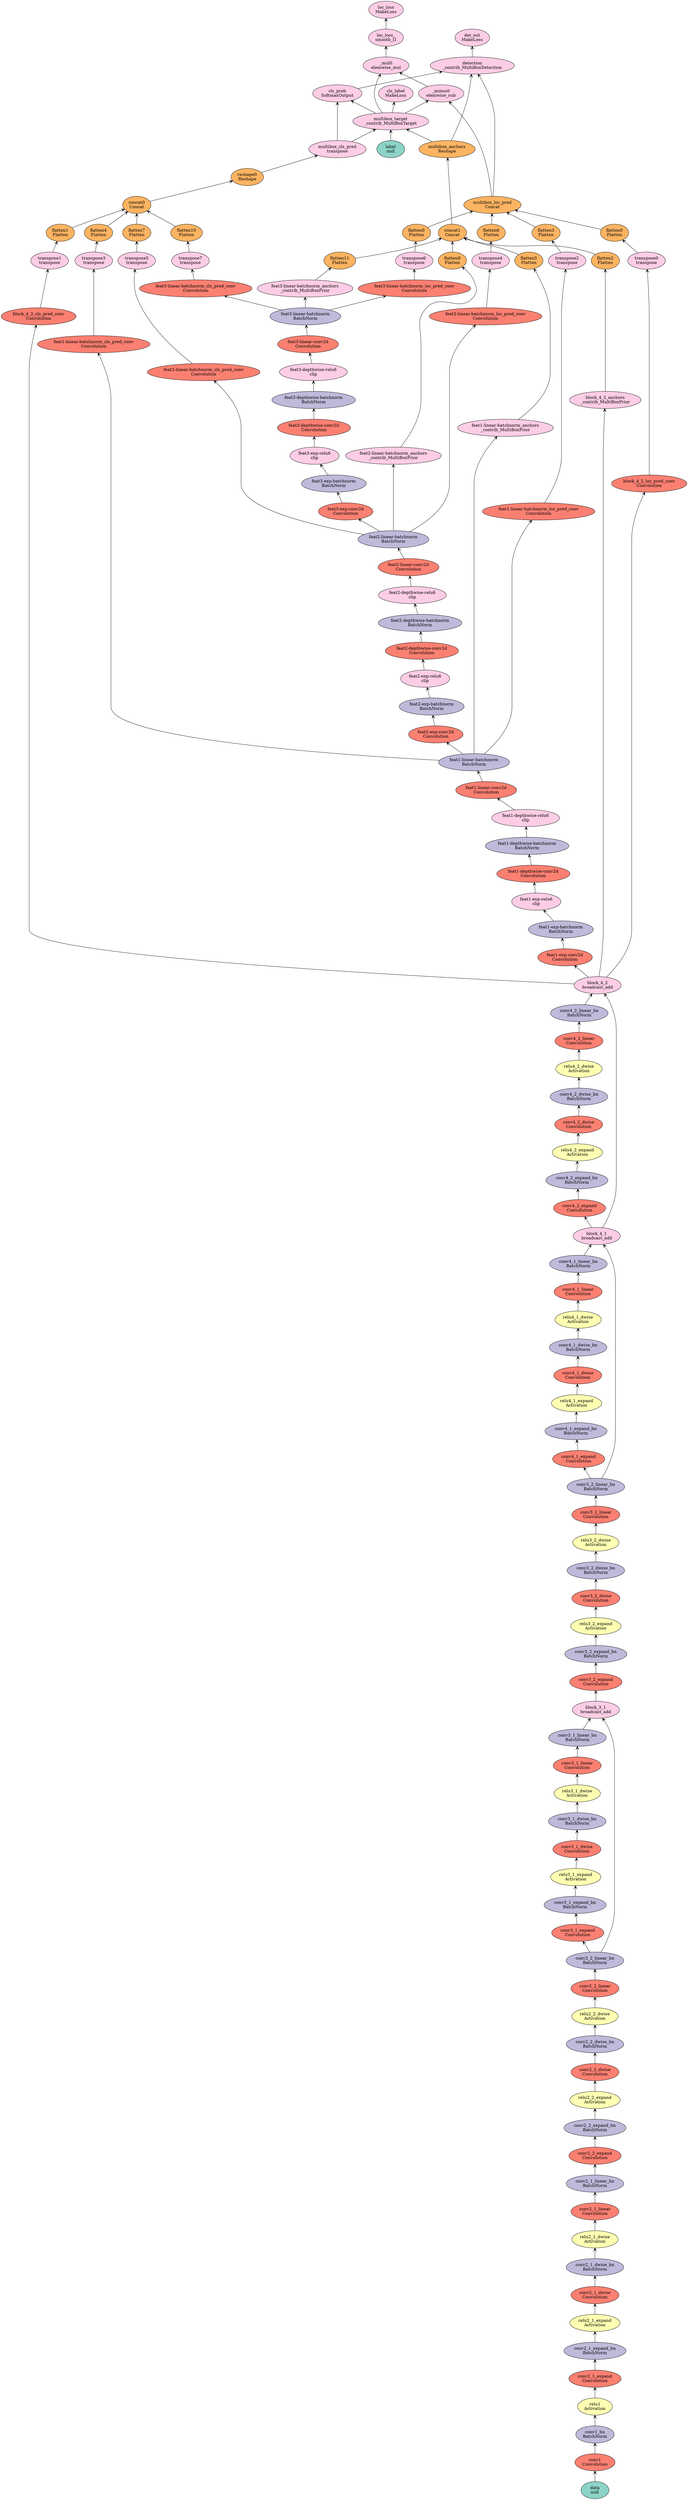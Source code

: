 digraph "mobilenet-v2" {
	data [label="data
null" fillcolor="#8dd3c7" fixedsize=false height=0.8034 hide_weights=true shape=oval style=filled width=1.3]
	conv1 [label="conv1
Convolution" fillcolor="#fb8072" fixedsize=false height=0.8034 hide_weights=true shape=oval style=filled width=1.3]
	conv1_bn [label="conv1_bn
BatchNorm" fillcolor="#bebada" fixedsize=false height=0.8034 hide_weights=true shape=oval style=filled width=1.3]
	relu1 [label="relu1
Activation" fillcolor="#ffffb3" fixedsize=false height=0.8034 hide_weights=true shape=oval style=filled width=1.3]
	conv2_1_expand [label="conv2_1_expand
Convolution" fillcolor="#fb8072" fixedsize=false height=0.8034 hide_weights=true shape=oval style=filled width=1.3]
	conv2_1_expand_bn [label="conv2_1_expand_bn
BatchNorm" fillcolor="#bebada" fixedsize=false height=0.8034 hide_weights=true shape=oval style=filled width=1.3]
	relu2_1_expand [label="relu2_1_expand
Activation" fillcolor="#ffffb3" fixedsize=false height=0.8034 hide_weights=true shape=oval style=filled width=1.3]
	conv2_1_dwise [label="conv2_1_dwise
Convolution" fillcolor="#fb8072" fixedsize=false height=0.8034 hide_weights=true shape=oval style=filled width=1.3]
	conv2_1_dwise_bn [label="conv2_1_dwise_bn
BatchNorm" fillcolor="#bebada" fixedsize=false height=0.8034 hide_weights=true shape=oval style=filled width=1.3]
	relu2_1_dwise [label="relu2_1_dwise
Activation" fillcolor="#ffffb3" fixedsize=false height=0.8034 hide_weights=true shape=oval style=filled width=1.3]
	conv2_1_linear [label="conv2_1_linear
Convolution" fillcolor="#fb8072" fixedsize=false height=0.8034 hide_weights=true shape=oval style=filled width=1.3]
	conv2_1_linear_bn [label="conv2_1_linear_bn
BatchNorm" fillcolor="#bebada" fixedsize=false height=0.8034 hide_weights=true shape=oval style=filled width=1.3]
	conv2_2_expand [label="conv2_2_expand
Convolution" fillcolor="#fb8072" fixedsize=false height=0.8034 hide_weights=true shape=oval style=filled width=1.3]
	conv2_2_expand_bn [label="conv2_2_expand_bn
BatchNorm" fillcolor="#bebada" fixedsize=false height=0.8034 hide_weights=true shape=oval style=filled width=1.3]
	relu2_2_expand [label="relu2_2_expand
Activation" fillcolor="#ffffb3" fixedsize=false height=0.8034 hide_weights=true shape=oval style=filled width=1.3]
	conv2_2_dwise [label="conv2_2_dwise
Convolution" fillcolor="#fb8072" fixedsize=false height=0.8034 hide_weights=true shape=oval style=filled width=1.3]
	conv2_2_dwise_bn [label="conv2_2_dwise_bn
BatchNorm" fillcolor="#bebada" fixedsize=false height=0.8034 hide_weights=true shape=oval style=filled width=1.3]
	relu2_2_dwise [label="relu2_2_dwise
Activation" fillcolor="#ffffb3" fixedsize=false height=0.8034 hide_weights=true shape=oval style=filled width=1.3]
	conv2_2_linear [label="conv2_2_linear
Convolution" fillcolor="#fb8072" fixedsize=false height=0.8034 hide_weights=true shape=oval style=filled width=1.3]
	conv2_2_linear_bn [label="conv2_2_linear_bn
BatchNorm" fillcolor="#bebada" fixedsize=false height=0.8034 hide_weights=true shape=oval style=filled width=1.3]
	conv3_1_expand [label="conv3_1_expand
Convolution" fillcolor="#fb8072" fixedsize=false height=0.8034 hide_weights=true shape=oval style=filled width=1.3]
	conv3_1_expand_bn [label="conv3_1_expand_bn
BatchNorm" fillcolor="#bebada" fixedsize=false height=0.8034 hide_weights=true shape=oval style=filled width=1.3]
	relu3_1_expand [label="relu3_1_expand
Activation" fillcolor="#ffffb3" fixedsize=false height=0.8034 hide_weights=true shape=oval style=filled width=1.3]
	conv3_1_dwise [label="conv3_1_dwise
Convolution" fillcolor="#fb8072" fixedsize=false height=0.8034 hide_weights=true shape=oval style=filled width=1.3]
	conv3_1_dwise_bn [label="conv3_1_dwise_bn
BatchNorm" fillcolor="#bebada" fixedsize=false height=0.8034 hide_weights=true shape=oval style=filled width=1.3]
	relu3_1_dwise [label="relu3_1_dwise
Activation" fillcolor="#ffffb3" fixedsize=false height=0.8034 hide_weights=true shape=oval style=filled width=1.3]
	conv3_1_linear [label="conv3_1_linear
Convolution" fillcolor="#fb8072" fixedsize=false height=0.8034 hide_weights=true shape=oval style=filled width=1.3]
	conv3_1_linear_bn [label="conv3_1_linear_bn
BatchNorm" fillcolor="#bebada" fixedsize=false height=0.8034 hide_weights=true shape=oval style=filled width=1.3]
	block_3_1 [label="block_3_1
broadcast_add" fillcolor="#fccde5" fixedsize=false height=0.8034 hide_weights=true shape=oval style=filled width=1.3]
	conv3_2_expand [label="conv3_2_expand
Convolution" fillcolor="#fb8072" fixedsize=false height=0.8034 hide_weights=true shape=oval style=filled width=1.3]
	conv3_2_expand_bn [label="conv3_2_expand_bn
BatchNorm" fillcolor="#bebada" fixedsize=false height=0.8034 hide_weights=true shape=oval style=filled width=1.3]
	relu3_2_expand [label="relu3_2_expand
Activation" fillcolor="#ffffb3" fixedsize=false height=0.8034 hide_weights=true shape=oval style=filled width=1.3]
	conv3_2_dwise [label="conv3_2_dwise
Convolution" fillcolor="#fb8072" fixedsize=false height=0.8034 hide_weights=true shape=oval style=filled width=1.3]
	conv3_2_dwise_bn [label="conv3_2_dwise_bn
BatchNorm" fillcolor="#bebada" fixedsize=false height=0.8034 hide_weights=true shape=oval style=filled width=1.3]
	relu3_2_dwise [label="relu3_2_dwise
Activation" fillcolor="#ffffb3" fixedsize=false height=0.8034 hide_weights=true shape=oval style=filled width=1.3]
	conv3_2_linear [label="conv3_2_linear
Convolution" fillcolor="#fb8072" fixedsize=false height=0.8034 hide_weights=true shape=oval style=filled width=1.3]
	conv3_2_linear_bn [label="conv3_2_linear_bn
BatchNorm" fillcolor="#bebada" fixedsize=false height=0.8034 hide_weights=true shape=oval style=filled width=1.3]
	conv4_1_expand [label="conv4_1_expand
Convolution" fillcolor="#fb8072" fixedsize=false height=0.8034 hide_weights=true shape=oval style=filled width=1.3]
	conv4_1_expand_bn [label="conv4_1_expand_bn
BatchNorm" fillcolor="#bebada" fixedsize=false height=0.8034 hide_weights=true shape=oval style=filled width=1.3]
	relu4_1_expand [label="relu4_1_expand
Activation" fillcolor="#ffffb3" fixedsize=false height=0.8034 hide_weights=true shape=oval style=filled width=1.3]
	conv4_1_dwise [label="conv4_1_dwise
Convolution" fillcolor="#fb8072" fixedsize=false height=0.8034 hide_weights=true shape=oval style=filled width=1.3]
	conv4_1_dwise_bn [label="conv4_1_dwise_bn
BatchNorm" fillcolor="#bebada" fixedsize=false height=0.8034 hide_weights=true shape=oval style=filled width=1.3]
	relu4_1_dwise [label="relu4_1_dwise
Activation" fillcolor="#ffffb3" fixedsize=false height=0.8034 hide_weights=true shape=oval style=filled width=1.3]
	conv4_1_linear [label="conv4_1_linear
Convolution" fillcolor="#fb8072" fixedsize=false height=0.8034 hide_weights=true shape=oval style=filled width=1.3]
	conv4_1_linear_bn [label="conv4_1_linear_bn
BatchNorm" fillcolor="#bebada" fixedsize=false height=0.8034 hide_weights=true shape=oval style=filled width=1.3]
	block_4_1 [label="block_4_1
broadcast_add" fillcolor="#fccde5" fixedsize=false height=0.8034 hide_weights=true shape=oval style=filled width=1.3]
	conv4_2_expand [label="conv4_2_expand
Convolution" fillcolor="#fb8072" fixedsize=false height=0.8034 hide_weights=true shape=oval style=filled width=1.3]
	conv4_2_expand_bn [label="conv4_2_expand_bn
BatchNorm" fillcolor="#bebada" fixedsize=false height=0.8034 hide_weights=true shape=oval style=filled width=1.3]
	relu4_2_expand [label="relu4_2_expand
Activation" fillcolor="#ffffb3" fixedsize=false height=0.8034 hide_weights=true shape=oval style=filled width=1.3]
	conv4_2_dwise [label="conv4_2_dwise
Convolution" fillcolor="#fb8072" fixedsize=false height=0.8034 hide_weights=true shape=oval style=filled width=1.3]
	conv4_2_dwise_bn [label="conv4_2_dwise_bn
BatchNorm" fillcolor="#bebada" fixedsize=false height=0.8034 hide_weights=true shape=oval style=filled width=1.3]
	relu4_2_dwise [label="relu4_2_dwise
Activation" fillcolor="#ffffb3" fixedsize=false height=0.8034 hide_weights=true shape=oval style=filled width=1.3]
	conv4_2_linear [label="conv4_2_linear
Convolution" fillcolor="#fb8072" fixedsize=false height=0.8034 hide_weights=true shape=oval style=filled width=1.3]
	conv4_2_linear_bn [label="conv4_2_linear_bn
BatchNorm" fillcolor="#bebada" fixedsize=false height=0.8034 hide_weights=true shape=oval style=filled width=1.3]
	block_4_2 [label="block_4_2
broadcast_add" fillcolor="#fccde5" fixedsize=false height=0.8034 hide_weights=true shape=oval style=filled width=1.3]
	block_4_2_cls_pred_conv [label="block_4_2_cls_pred_conv
Convolution" fillcolor="#fb8072" fixedsize=false height=0.8034 hide_weights=true shape=oval style=filled width=1.3]
	transpose1 [label="transpose1
transpose" fillcolor="#fccde5" fixedsize=false height=0.8034 hide_weights=true shape=oval style=filled width=1.3]
	flatten1 [label="flatten1
Flatten" fillcolor="#fdb462" fixedsize=false height=0.8034 hide_weights=true shape=oval style=filled width=1.3]
	"feat1-exp-conv2d" [label="feat1-exp-conv2d
Convolution" fillcolor="#fb8072" fixedsize=false height=0.8034 hide_weights=true shape=oval style=filled width=1.3]
	"feat1-exp-batchnorm" [label="feat1-exp-batchnorm
BatchNorm" fillcolor="#bebada" fixedsize=false height=0.8034 hide_weights=true shape=oval style=filled width=1.3]
	"feat1-exp-relu6" [label="feat1-exp-relu6
clip" fillcolor="#fccde5" fixedsize=false height=0.8034 hide_weights=true shape=oval style=filled width=1.3]
	"feat1-depthwise-conv2d" [label="feat1-depthwise-conv2d
Convolution" fillcolor="#fb8072" fixedsize=false height=0.8034 hide_weights=true shape=oval style=filled width=1.3]
	"feat1-depthwise-batchnorm" [label="feat1-depthwise-batchnorm
BatchNorm" fillcolor="#bebada" fixedsize=false height=0.8034 hide_weights=true shape=oval style=filled width=1.3]
	"feat1-depthwise-relu6" [label="feat1-depthwise-relu6
clip" fillcolor="#fccde5" fixedsize=false height=0.8034 hide_weights=true shape=oval style=filled width=1.3]
	"feat1-linear-conv2d" [label="feat1-linear-conv2d
Convolution" fillcolor="#fb8072" fixedsize=false height=0.8034 hide_weights=true shape=oval style=filled width=1.3]
	"feat1-linear-batchnorm" [label="feat1-linear-batchnorm
BatchNorm" fillcolor="#bebada" fixedsize=false height=0.8034 hide_weights=true shape=oval style=filled width=1.3]
	"feat1-linear-batchnorm_cls_pred_conv" [label="feat1-linear-batchnorm_cls_pred_conv
Convolution" fillcolor="#fb8072" fixedsize=false height=0.8034 hide_weights=true shape=oval style=filled width=1.3]
	transpose3 [label="transpose3
transpose" fillcolor="#fccde5" fixedsize=false height=0.8034 hide_weights=true shape=oval style=filled width=1.3]
	flatten4 [label="flatten4
Flatten" fillcolor="#fdb462" fixedsize=false height=0.8034 hide_weights=true shape=oval style=filled width=1.3]
	"feat2-exp-conv2d" [label="feat2-exp-conv2d
Convolution" fillcolor="#fb8072" fixedsize=false height=0.8034 hide_weights=true shape=oval style=filled width=1.3]
	"feat2-exp-batchnorm" [label="feat2-exp-batchnorm
BatchNorm" fillcolor="#bebada" fixedsize=false height=0.8034 hide_weights=true shape=oval style=filled width=1.3]
	"feat2-exp-relu6" [label="feat2-exp-relu6
clip" fillcolor="#fccde5" fixedsize=false height=0.8034 hide_weights=true shape=oval style=filled width=1.3]
	"feat2-depthwise-conv2d" [label="feat2-depthwise-conv2d
Convolution" fillcolor="#fb8072" fixedsize=false height=0.8034 hide_weights=true shape=oval style=filled width=1.3]
	"feat2-depthwise-batchnorm" [label="feat2-depthwise-batchnorm
BatchNorm" fillcolor="#bebada" fixedsize=false height=0.8034 hide_weights=true shape=oval style=filled width=1.3]
	"feat2-depthwise-relu6" [label="feat2-depthwise-relu6
clip" fillcolor="#fccde5" fixedsize=false height=0.8034 hide_weights=true shape=oval style=filled width=1.3]
	"feat2-linear-conv2d" [label="feat2-linear-conv2d
Convolution" fillcolor="#fb8072" fixedsize=false height=0.8034 hide_weights=true shape=oval style=filled width=1.3]
	"feat2-linear-batchnorm" [label="feat2-linear-batchnorm
BatchNorm" fillcolor="#bebada" fixedsize=false height=0.8034 hide_weights=true shape=oval style=filled width=1.3]
	"feat2-linear-batchnorm_cls_pred_conv" [label="feat2-linear-batchnorm_cls_pred_conv
Convolution" fillcolor="#fb8072" fixedsize=false height=0.8034 hide_weights=true shape=oval style=filled width=1.3]
	transpose5 [label="transpose5
transpose" fillcolor="#fccde5" fixedsize=false height=0.8034 hide_weights=true shape=oval style=filled width=1.3]
	flatten7 [label="flatten7
Flatten" fillcolor="#fdb462" fixedsize=false height=0.8034 hide_weights=true shape=oval style=filled width=1.3]
	"feat3-exp-conv2d" [label="feat3-exp-conv2d
Convolution" fillcolor="#fb8072" fixedsize=false height=0.8034 hide_weights=true shape=oval style=filled width=1.3]
	"feat3-exp-batchnorm" [label="feat3-exp-batchnorm
BatchNorm" fillcolor="#bebada" fixedsize=false height=0.8034 hide_weights=true shape=oval style=filled width=1.3]
	"feat3-exp-relu6" [label="feat3-exp-relu6
clip" fillcolor="#fccde5" fixedsize=false height=0.8034 hide_weights=true shape=oval style=filled width=1.3]
	"feat3-depthwise-conv2d" [label="feat3-depthwise-conv2d
Convolution" fillcolor="#fb8072" fixedsize=false height=0.8034 hide_weights=true shape=oval style=filled width=1.3]
	"feat3-depthwise-batchnorm" [label="feat3-depthwise-batchnorm
BatchNorm" fillcolor="#bebada" fixedsize=false height=0.8034 hide_weights=true shape=oval style=filled width=1.3]
	"feat3-depthwise-relu6" [label="feat3-depthwise-relu6
clip" fillcolor="#fccde5" fixedsize=false height=0.8034 hide_weights=true shape=oval style=filled width=1.3]
	"feat3-linear-conv2d" [label="feat3-linear-conv2d
Convolution" fillcolor="#fb8072" fixedsize=false height=0.8034 hide_weights=true shape=oval style=filled width=1.3]
	"feat3-linear-batchnorm" [label="feat3-linear-batchnorm
BatchNorm" fillcolor="#bebada" fixedsize=false height=0.8034 hide_weights=true shape=oval style=filled width=1.3]
	"feat3-linear-batchnorm_cls_pred_conv" [label="feat3-linear-batchnorm_cls_pred_conv
Convolution" fillcolor="#fb8072" fixedsize=false height=0.8034 hide_weights=true shape=oval style=filled width=1.3]
	transpose7 [label="transpose7
transpose" fillcolor="#fccde5" fixedsize=false height=0.8034 hide_weights=true shape=oval style=filled width=1.3]
	flatten10 [label="flatten10
Flatten" fillcolor="#fdb462" fixedsize=false height=0.8034 hide_weights=true shape=oval style=filled width=1.3]
	concat0 [label="concat0
Concat" fillcolor="#fdb462" fixedsize=false height=0.8034 hide_weights=true shape=oval style=filled width=1.3]
	reshape0 [label="reshape0
Reshape" fillcolor="#fdb462" fixedsize=false height=0.8034 hide_weights=true shape=oval style=filled width=1.3]
	multibox_cls_pred [label="multibox_cls_pred
transpose" fillcolor="#fccde5" fixedsize=false height=0.8034 hide_weights=true shape=oval style=filled width=1.3]
	block_4_2_anchors [label="block_4_2_anchors
_contrib_MultiBoxPrior" fillcolor="#fccde5" fixedsize=false height=0.8034 hide_weights=true shape=oval style=filled width=1.3]
	flatten2 [label="flatten2
Flatten" fillcolor="#fdb462" fixedsize=false height=0.8034 hide_weights=true shape=oval style=filled width=1.3]
	"feat1-linear-batchnorm_anchors" [label="feat1-linear-batchnorm_anchors
_contrib_MultiBoxPrior" fillcolor="#fccde5" fixedsize=false height=0.8034 hide_weights=true shape=oval style=filled width=1.3]
	flatten5 [label="flatten5
Flatten" fillcolor="#fdb462" fixedsize=false height=0.8034 hide_weights=true shape=oval style=filled width=1.3]
	"feat2-linear-batchnorm_anchors" [label="feat2-linear-batchnorm_anchors
_contrib_MultiBoxPrior" fillcolor="#fccde5" fixedsize=false height=0.8034 hide_weights=true shape=oval style=filled width=1.3]
	flatten8 [label="flatten8
Flatten" fillcolor="#fdb462" fixedsize=false height=0.8034 hide_weights=true shape=oval style=filled width=1.3]
	"feat3-linear-batchnorm_anchors" [label="feat3-linear-batchnorm_anchors
_contrib_MultiBoxPrior" fillcolor="#fccde5" fixedsize=false height=0.8034 hide_weights=true shape=oval style=filled width=1.3]
	flatten11 [label="flatten11
Flatten" fillcolor="#fdb462" fixedsize=false height=0.8034 hide_weights=true shape=oval style=filled width=1.3]
	concat1 [label="concat1
Concat" fillcolor="#fdb462" fixedsize=false height=0.8034 hide_weights=true shape=oval style=filled width=1.3]
	multibox_anchors [label="multibox_anchors
Reshape" fillcolor="#fdb462" fixedsize=false height=0.8034 hide_weights=true shape=oval style=filled width=1.3]
	label [label="label
null" fillcolor="#8dd3c7" fixedsize=false height=0.8034 hide_weights=true shape=oval style=filled width=1.3]
	multibox_target [label="multibox_target
_contrib_MultiBoxTarget" fillcolor="#fccde5" fixedsize=false height=0.8034 hide_weights=true shape=oval style=filled width=1.3]
	cls_prob [label="cls_prob
SoftmaxOutput" fillcolor="#fccde5" fixedsize=false height=0.8034 hide_weights=true shape=oval style=filled width=1.3]
	block_4_2_loc_pred_conv [label="block_4_2_loc_pred_conv
Convolution" fillcolor="#fb8072" fixedsize=false height=0.8034 hide_weights=true shape=oval style=filled width=1.3]
	transpose0 [label="transpose0
transpose" fillcolor="#fccde5" fixedsize=false height=0.8034 hide_weights=true shape=oval style=filled width=1.3]
	flatten0 [label="flatten0
Flatten" fillcolor="#fdb462" fixedsize=false height=0.8034 hide_weights=true shape=oval style=filled width=1.3]
	"feat1-linear-batchnorm_loc_pred_conv" [label="feat1-linear-batchnorm_loc_pred_conv
Convolution" fillcolor="#fb8072" fixedsize=false height=0.8034 hide_weights=true shape=oval style=filled width=1.3]
	transpose2 [label="transpose2
transpose" fillcolor="#fccde5" fixedsize=false height=0.8034 hide_weights=true shape=oval style=filled width=1.3]
	flatten3 [label="flatten3
Flatten" fillcolor="#fdb462" fixedsize=false height=0.8034 hide_weights=true shape=oval style=filled width=1.3]
	"feat2-linear-batchnorm_loc_pred_conv" [label="feat2-linear-batchnorm_loc_pred_conv
Convolution" fillcolor="#fb8072" fixedsize=false height=0.8034 hide_weights=true shape=oval style=filled width=1.3]
	transpose4 [label="transpose4
transpose" fillcolor="#fccde5" fixedsize=false height=0.8034 hide_weights=true shape=oval style=filled width=1.3]
	flatten6 [label="flatten6
Flatten" fillcolor="#fdb462" fixedsize=false height=0.8034 hide_weights=true shape=oval style=filled width=1.3]
	"feat3-linear-batchnorm_loc_pred_conv" [label="feat3-linear-batchnorm_loc_pred_conv
Convolution" fillcolor="#fb8072" fixedsize=false height=0.8034 hide_weights=true shape=oval style=filled width=1.3]
	transpose6 [label="transpose6
transpose" fillcolor="#fccde5" fixedsize=false height=0.8034 hide_weights=true shape=oval style=filled width=1.3]
	flatten9 [label="flatten9
Flatten" fillcolor="#fdb462" fixedsize=false height=0.8034 hide_weights=true shape=oval style=filled width=1.3]
	multibox_loc_pred [label="multibox_loc_pred
Concat" fillcolor="#fdb462" fixedsize=false height=0.8034 hide_weights=true shape=oval style=filled width=1.3]
	_minus0 [label="_minus0
elemwise_sub" fillcolor="#fccde5" fixedsize=false height=0.8034 hide_weights=true shape=oval style=filled width=1.3]
	_mul0 [label="_mul0
elemwise_mul" fillcolor="#fccde5" fixedsize=false height=0.8034 hide_weights=true shape=oval style=filled width=1.3]
	loc_loss_ [label="loc_loss_
smooth_l1" fillcolor="#fccde5" fixedsize=false height=0.8034 hide_weights=true shape=oval style=filled width=1.3]
	loc_loss [label="loc_loss
MakeLoss" fillcolor="#fccde5" fixedsize=false height=0.8034 hide_weights=true shape=oval style=filled width=1.3]
	cls_label [label="cls_label
MakeLoss" fillcolor="#fccde5" fixedsize=false height=0.8034 hide_weights=true shape=oval style=filled width=1.3]
	detection [label="detection
_contrib_MultiBoxDetection" fillcolor="#fccde5" fixedsize=false height=0.8034 hide_weights=true shape=oval style=filled width=1.3]
	det_out [label="det_out
MakeLoss" fillcolor="#fccde5" fixedsize=false height=0.8034 hide_weights=true shape=oval style=filled width=1.3]
	conv1 -> data [arrowtail=open dir=back]
	conv1_bn -> conv1 [arrowtail=open dir=back]
	relu1 -> conv1_bn [arrowtail=open dir=back]
	conv2_1_expand -> relu1 [arrowtail=open dir=back]
	conv2_1_expand_bn -> conv2_1_expand [arrowtail=open dir=back]
	relu2_1_expand -> conv2_1_expand_bn [arrowtail=open dir=back]
	conv2_1_dwise -> relu2_1_expand [arrowtail=open dir=back]
	conv2_1_dwise_bn -> conv2_1_dwise [arrowtail=open dir=back]
	relu2_1_dwise -> conv2_1_dwise_bn [arrowtail=open dir=back]
	conv2_1_linear -> relu2_1_dwise [arrowtail=open dir=back]
	conv2_1_linear_bn -> conv2_1_linear [arrowtail=open dir=back]
	conv2_2_expand -> conv2_1_linear_bn [arrowtail=open dir=back]
	conv2_2_expand_bn -> conv2_2_expand [arrowtail=open dir=back]
	relu2_2_expand -> conv2_2_expand_bn [arrowtail=open dir=back]
	conv2_2_dwise -> relu2_2_expand [arrowtail=open dir=back]
	conv2_2_dwise_bn -> conv2_2_dwise [arrowtail=open dir=back]
	relu2_2_dwise -> conv2_2_dwise_bn [arrowtail=open dir=back]
	conv2_2_linear -> relu2_2_dwise [arrowtail=open dir=back]
	conv2_2_linear_bn -> conv2_2_linear [arrowtail=open dir=back]
	conv3_1_expand -> conv2_2_linear_bn [arrowtail=open dir=back]
	conv3_1_expand_bn -> conv3_1_expand [arrowtail=open dir=back]
	relu3_1_expand -> conv3_1_expand_bn [arrowtail=open dir=back]
	conv3_1_dwise -> relu3_1_expand [arrowtail=open dir=back]
	conv3_1_dwise_bn -> conv3_1_dwise [arrowtail=open dir=back]
	relu3_1_dwise -> conv3_1_dwise_bn [arrowtail=open dir=back]
	conv3_1_linear -> relu3_1_dwise [arrowtail=open dir=back]
	conv3_1_linear_bn -> conv3_1_linear [arrowtail=open dir=back]
	block_3_1 -> conv2_2_linear_bn [arrowtail=open dir=back]
	block_3_1 -> conv3_1_linear_bn [arrowtail=open dir=back]
	conv3_2_expand -> block_3_1 [arrowtail=open dir=back]
	conv3_2_expand_bn -> conv3_2_expand [arrowtail=open dir=back]
	relu3_2_expand -> conv3_2_expand_bn [arrowtail=open dir=back]
	conv3_2_dwise -> relu3_2_expand [arrowtail=open dir=back]
	conv3_2_dwise_bn -> conv3_2_dwise [arrowtail=open dir=back]
	relu3_2_dwise -> conv3_2_dwise_bn [arrowtail=open dir=back]
	conv3_2_linear -> relu3_2_dwise [arrowtail=open dir=back]
	conv3_2_linear_bn -> conv3_2_linear [arrowtail=open dir=back]
	conv4_1_expand -> conv3_2_linear_bn [arrowtail=open dir=back]
	conv4_1_expand_bn -> conv4_1_expand [arrowtail=open dir=back]
	relu4_1_expand -> conv4_1_expand_bn [arrowtail=open dir=back]
	conv4_1_dwise -> relu4_1_expand [arrowtail=open dir=back]
	conv4_1_dwise_bn -> conv4_1_dwise [arrowtail=open dir=back]
	relu4_1_dwise -> conv4_1_dwise_bn [arrowtail=open dir=back]
	conv4_1_linear -> relu4_1_dwise [arrowtail=open dir=back]
	conv4_1_linear_bn -> conv4_1_linear [arrowtail=open dir=back]
	block_4_1 -> conv3_2_linear_bn [arrowtail=open dir=back]
	block_4_1 -> conv4_1_linear_bn [arrowtail=open dir=back]
	conv4_2_expand -> block_4_1 [arrowtail=open dir=back]
	conv4_2_expand_bn -> conv4_2_expand [arrowtail=open dir=back]
	relu4_2_expand -> conv4_2_expand_bn [arrowtail=open dir=back]
	conv4_2_dwise -> relu4_2_expand [arrowtail=open dir=back]
	conv4_2_dwise_bn -> conv4_2_dwise [arrowtail=open dir=back]
	relu4_2_dwise -> conv4_2_dwise_bn [arrowtail=open dir=back]
	conv4_2_linear -> relu4_2_dwise [arrowtail=open dir=back]
	conv4_2_linear_bn -> conv4_2_linear [arrowtail=open dir=back]
	block_4_2 -> block_4_1 [arrowtail=open dir=back]
	block_4_2 -> conv4_2_linear_bn [arrowtail=open dir=back]
	block_4_2_cls_pred_conv -> block_4_2 [arrowtail=open dir=back]
	transpose1 -> block_4_2_cls_pred_conv [arrowtail=open dir=back]
	flatten1 -> transpose1 [arrowtail=open dir=back]
	"feat1-exp-conv2d" -> block_4_2 [arrowtail=open dir=back]
	"feat1-exp-batchnorm" -> "feat1-exp-conv2d" [arrowtail=open dir=back]
	"feat1-exp-relu6" -> "feat1-exp-batchnorm" [arrowtail=open dir=back]
	"feat1-depthwise-conv2d" -> "feat1-exp-relu6" [arrowtail=open dir=back]
	"feat1-depthwise-batchnorm" -> "feat1-depthwise-conv2d" [arrowtail=open dir=back]
	"feat1-depthwise-relu6" -> "feat1-depthwise-batchnorm" [arrowtail=open dir=back]
	"feat1-linear-conv2d" -> "feat1-depthwise-relu6" [arrowtail=open dir=back]
	"feat1-linear-batchnorm" -> "feat1-linear-conv2d" [arrowtail=open dir=back]
	"feat1-linear-batchnorm_cls_pred_conv" -> "feat1-linear-batchnorm" [arrowtail=open dir=back]
	transpose3 -> "feat1-linear-batchnorm_cls_pred_conv" [arrowtail=open dir=back]
	flatten4 -> transpose3 [arrowtail=open dir=back]
	"feat2-exp-conv2d" -> "feat1-linear-batchnorm" [arrowtail=open dir=back]
	"feat2-exp-batchnorm" -> "feat2-exp-conv2d" [arrowtail=open dir=back]
	"feat2-exp-relu6" -> "feat2-exp-batchnorm" [arrowtail=open dir=back]
	"feat2-depthwise-conv2d" -> "feat2-exp-relu6" [arrowtail=open dir=back]
	"feat2-depthwise-batchnorm" -> "feat2-depthwise-conv2d" [arrowtail=open dir=back]
	"feat2-depthwise-relu6" -> "feat2-depthwise-batchnorm" [arrowtail=open dir=back]
	"feat2-linear-conv2d" -> "feat2-depthwise-relu6" [arrowtail=open dir=back]
	"feat2-linear-batchnorm" -> "feat2-linear-conv2d" [arrowtail=open dir=back]
	"feat2-linear-batchnorm_cls_pred_conv" -> "feat2-linear-batchnorm" [arrowtail=open dir=back]
	transpose5 -> "feat2-linear-batchnorm_cls_pred_conv" [arrowtail=open dir=back]
	flatten7 -> transpose5 [arrowtail=open dir=back]
	"feat3-exp-conv2d" -> "feat2-linear-batchnorm" [arrowtail=open dir=back]
	"feat3-exp-batchnorm" -> "feat3-exp-conv2d" [arrowtail=open dir=back]
	"feat3-exp-relu6" -> "feat3-exp-batchnorm" [arrowtail=open dir=back]
	"feat3-depthwise-conv2d" -> "feat3-exp-relu6" [arrowtail=open dir=back]
	"feat3-depthwise-batchnorm" -> "feat3-depthwise-conv2d" [arrowtail=open dir=back]
	"feat3-depthwise-relu6" -> "feat3-depthwise-batchnorm" [arrowtail=open dir=back]
	"feat3-linear-conv2d" -> "feat3-depthwise-relu6" [arrowtail=open dir=back]
	"feat3-linear-batchnorm" -> "feat3-linear-conv2d" [arrowtail=open dir=back]
	"feat3-linear-batchnorm_cls_pred_conv" -> "feat3-linear-batchnorm" [arrowtail=open dir=back]
	transpose7 -> "feat3-linear-batchnorm_cls_pred_conv" [arrowtail=open dir=back]
	flatten10 -> transpose7 [arrowtail=open dir=back]
	concat0 -> flatten1 [arrowtail=open dir=back]
	concat0 -> flatten4 [arrowtail=open dir=back]
	concat0 -> flatten7 [arrowtail=open dir=back]
	concat0 -> flatten10 [arrowtail=open dir=back]
	reshape0 -> concat0 [arrowtail=open dir=back]
	multibox_cls_pred -> reshape0 [arrowtail=open dir=back]
	block_4_2_anchors -> block_4_2 [arrowtail=open dir=back]
	flatten2 -> block_4_2_anchors [arrowtail=open dir=back]
	"feat1-linear-batchnorm_anchors" -> "feat1-linear-batchnorm" [arrowtail=open dir=back]
	flatten5 -> "feat1-linear-batchnorm_anchors" [arrowtail=open dir=back]
	"feat2-linear-batchnorm_anchors" -> "feat2-linear-batchnorm" [arrowtail=open dir=back]
	flatten8 -> "feat2-linear-batchnorm_anchors" [arrowtail=open dir=back]
	"feat3-linear-batchnorm_anchors" -> "feat3-linear-batchnorm" [arrowtail=open dir=back]
	flatten11 -> "feat3-linear-batchnorm_anchors" [arrowtail=open dir=back]
	concat1 -> flatten2 [arrowtail=open dir=back]
	concat1 -> flatten5 [arrowtail=open dir=back]
	concat1 -> flatten8 [arrowtail=open dir=back]
	concat1 -> flatten11 [arrowtail=open dir=back]
	multibox_anchors -> concat1 [arrowtail=open dir=back]
	multibox_target -> multibox_anchors [arrowtail=open dir=back]
	multibox_target -> label [arrowtail=open dir=back]
	multibox_target -> multibox_cls_pred [arrowtail=open dir=back]
	cls_prob -> multibox_cls_pred [arrowtail=open dir=back]
	cls_prob -> multibox_target [arrowtail=open dir=back]
	block_4_2_loc_pred_conv -> block_4_2 [arrowtail=open dir=back]
	transpose0 -> block_4_2_loc_pred_conv [arrowtail=open dir=back]
	flatten0 -> transpose0 [arrowtail=open dir=back]
	"feat1-linear-batchnorm_loc_pred_conv" -> "feat1-linear-batchnorm" [arrowtail=open dir=back]
	transpose2 -> "feat1-linear-batchnorm_loc_pred_conv" [arrowtail=open dir=back]
	flatten3 -> transpose2 [arrowtail=open dir=back]
	"feat2-linear-batchnorm_loc_pred_conv" -> "feat2-linear-batchnorm" [arrowtail=open dir=back]
	transpose4 -> "feat2-linear-batchnorm_loc_pred_conv" [arrowtail=open dir=back]
	flatten6 -> transpose4 [arrowtail=open dir=back]
	"feat3-linear-batchnorm_loc_pred_conv" -> "feat3-linear-batchnorm" [arrowtail=open dir=back]
	transpose6 -> "feat3-linear-batchnorm_loc_pred_conv" [arrowtail=open dir=back]
	flatten9 -> transpose6 [arrowtail=open dir=back]
	multibox_loc_pred -> flatten0 [arrowtail=open dir=back]
	multibox_loc_pred -> flatten3 [arrowtail=open dir=back]
	multibox_loc_pred -> flatten6 [arrowtail=open dir=back]
	multibox_loc_pred -> flatten9 [arrowtail=open dir=back]
	_minus0 -> multibox_loc_pred [arrowtail=open dir=back]
	_minus0 -> multibox_target [arrowtail=open dir=back]
	_mul0 -> multibox_target [arrowtail=open dir=back]
	_mul0 -> _minus0 [arrowtail=open dir=back]
	loc_loss_ -> _mul0 [arrowtail=open dir=back]
	loc_loss -> loc_loss_ [arrowtail=open dir=back]
	cls_label -> multibox_target [arrowtail=open dir=back]
	detection -> cls_prob [arrowtail=open dir=back]
	detection -> multibox_loc_pred [arrowtail=open dir=back]
	detection -> multibox_anchors [arrowtail=open dir=back]
	det_out -> detection [arrowtail=open dir=back]
}
